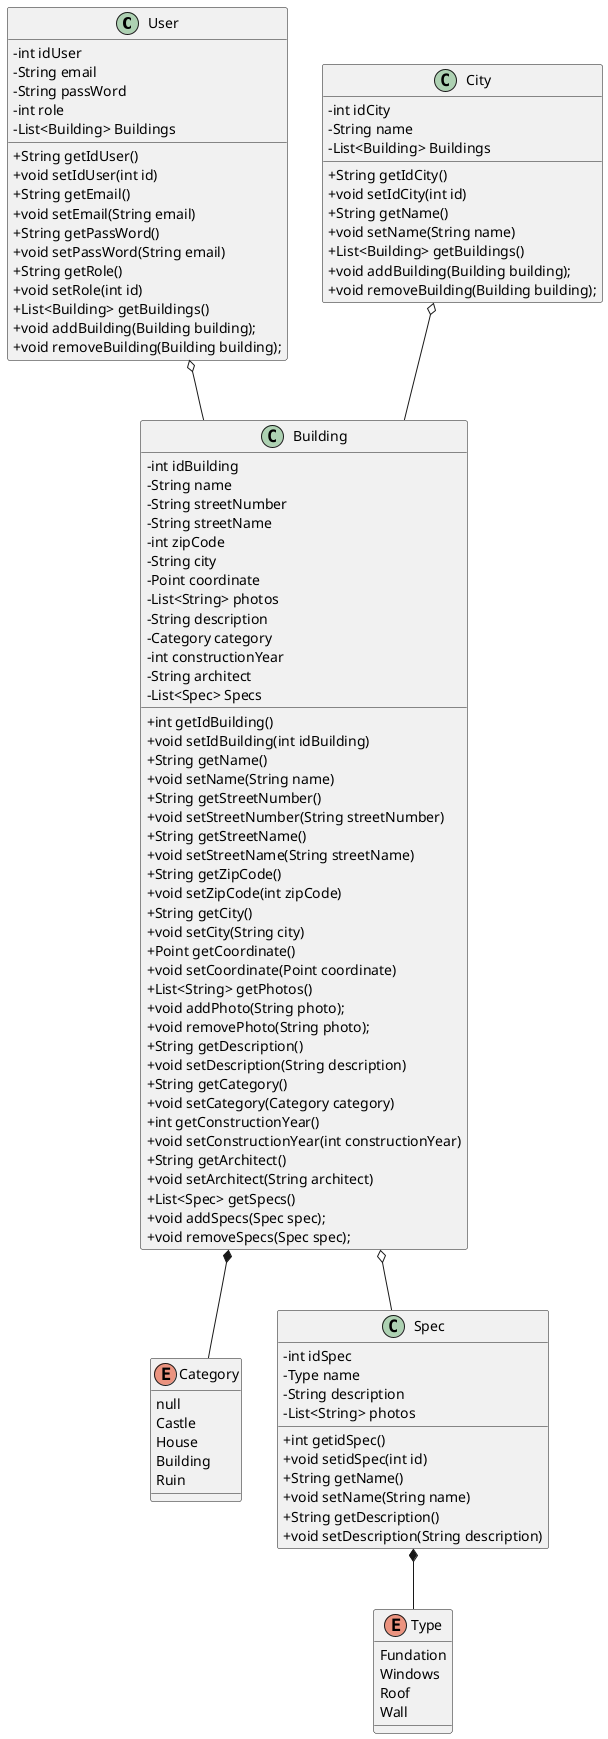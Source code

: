 @startuml Model2
skinparam classAttributeIconSize 0

User o-- Building
City o-- Building
Building *-- Category
Building o-- Spec
Spec *-- Type

class User{
    - int idUser
    - String email
    - String passWord
    - int role
    - List<Building> Buildings

    + String getIdUser()
    + void setIdUser(int id)
    + String getEmail()
    + void setEmail(String email)
    + String getPassWord()
    + void setPassWord(String email)
    + String getRole()
    + void setRole(int id)
    + List<Building> getBuildings()
    + void addBuilding(Building building);
    + void removeBuilding(Building building);
}

class City{
    - int idCity
    - String name
    - List<Building> Buildings

    + String getIdCity()
    + void setIdCity(int id)
    + String getName()
    + void setName(String name)
    + List<Building> getBuildings()
    + void addBuilding(Building building);
    + void removeBuilding(Building building);
}

class Building{
    - int idBuilding
    - String name
    - String streetNumber
    - String streetName
    - int zipCode
    - String city
    - Point coordinate
    - List<String> photos
    - String description
    - Category category
    - int constructionYear
    - String architect
    - List<Spec> Specs

    + int getIdBuilding()
    + void setIdBuilding(int idBuilding)
    + String getName()
    + void setName(String name)
    + String getStreetNumber()
    + void setStreetNumber(String streetNumber)
    + String getStreetName()
    + void setStreetName(String streetName)
    + String getZipCode()
    + void setZipCode(int zipCode)
    + String getCity()
    + void setCity(String city)
    + Point getCoordinate()
    + void setCoordinate(Point coordinate)
    + List<String> getPhotos()
    + void addPhoto(String photo);
    + void removePhoto(String photo);
    + String getDescription()
    + void setDescription(String description)
    + String getCategory()
    + void setCategory(Category category)
    + int getConstructionYear()
    + void setConstructionYear(int constructionYear)
    + String getArchitect()
    + void setArchitect(String architect)
    + List<Spec> getSpecs()
    + void addSpecs(Spec spec);
    + void removeSpecs(Spec spec);
}

enum Category{
    null
    Castle
    House
    Building
    Ruin
}

class Spec{
    -int idSpec
    -Type name
    -String description
    -List<String> photos

    + int getidSpec()
    + void setidSpec(int id)
    + String getName()
    + void setName(String name)
    + String getDescription()
    + void setDescription(String description)

}

enum Type{
    Fundation
    Windows
    Roof
    Wall
}

@enduml


@startuml Model1
skinparam classAttributeIconSize 0

User o-- Building
Building *-- Adress
City o-- Building
Building *-- Category
Building o-- Spec
Spec *-- Type

class User{
    - int idUser
    - String email
    - String passWord
    - int role
    - List<Building> Buildings
    + String getIdUser()
    + void setIdUser(int id)
    + String getEmail()
    + void setEmail(String email)
    + String getPassWord()
    + void setPassWord(String email)
    + String getRole()
    + void setRole(int id)
    + List<Building> getBuildings()
    + void addBuilding(Building building);
    + void removeBuilding(Building building);
}

class City{
    - int idCity
    - String name
    - List<Building> Buildings
    + String getIdCity()
    + void setIdCity(int id)
    + String getName()
    + void setName(String name)
    + List<Building> getBuildings()
    + void addBuilding(Building building);
    + void removeBuilding(Building building);
}

class Building{
    -int idBuilding
    -String name
    -Adress adress
    -List<String> photos
    -String description
    -Category category
    -int constructionYear
    -String architect
    -List<Spec> Specs
    + int getIdBuilding()
    + void setIdBuilding(int id)
    + String getName()
    + void setName(String name)
    + Adress getAdress()
    + void setAdress(Adress adress)
    + List<String> getBuildings()
    + void addBuilding(String photo);
    + void removeBuilding(String photo);
    + String getDescription()
    + void setDescription(String description)
    + String getCategory()
    + void setCategory(Category category)
    + int getConstructionYear()
    + void setConstructionYear(int constructionYear)
    + String getArchitect()
    + void setArchitect(String architect)
    + List<Spec> getSpecs()
    + void addSpecs(Spec spec);
    + void removeSpecs(Spec spec);
}

class Adress{
    - int idAdress
    - int number
    - String streetName
    - int zipCode
    - String city
    - Point coordinate
    + int getIdAdress()
    + void setIdAdress(int id)
    + String getNumber()
    + void setNumber(int number)
    + String getStreetName()
    + void setStreetName(String name)
    + String getZipCode()
    + void setZipCode(int zipCode)
    + String getCity()
    + void setCity(String city)
    + Point getCoordinate()
    + void setCoordinate(Point coordinate)
}

enum Category{
    null
    Castle
    House
    Building
    Ruin
}

class Spec{
    -int idSpec
    -Type name
    -String description
    -List<String> photos
    + int getidSpec()
    + void setidSpec(int id)
    + String getName()
    + void setName(String name)
    + String getDescription()
    + void setDescription(String description)

}

enum Type{
    Fundation
    Windows
    Roof
    Wall
}

@enduml

@startuml model Mod

actor User 
User -> ApiLogin : Login et MPD
ApiLogin -> User : OK
User -> ApiCity : get all
database H2DB
ApiCity -> H2DB
H2DB -> ApiCity
ApiCity -> User : List<city>
User -> ApiBuilding : getbuilding From City
ApiBuilding -> H2DB
H2DB -> ApiBuilding
ApiBuilding -> User :List<Building>
User -> User : choisir ses batiments
User -> ApiMap : envoie sa liste
ApiMap -> OpenStreetMap
OpenStreetMap -> ApiMap
ApiMap -> User : renvoi une image ?

@enduml

